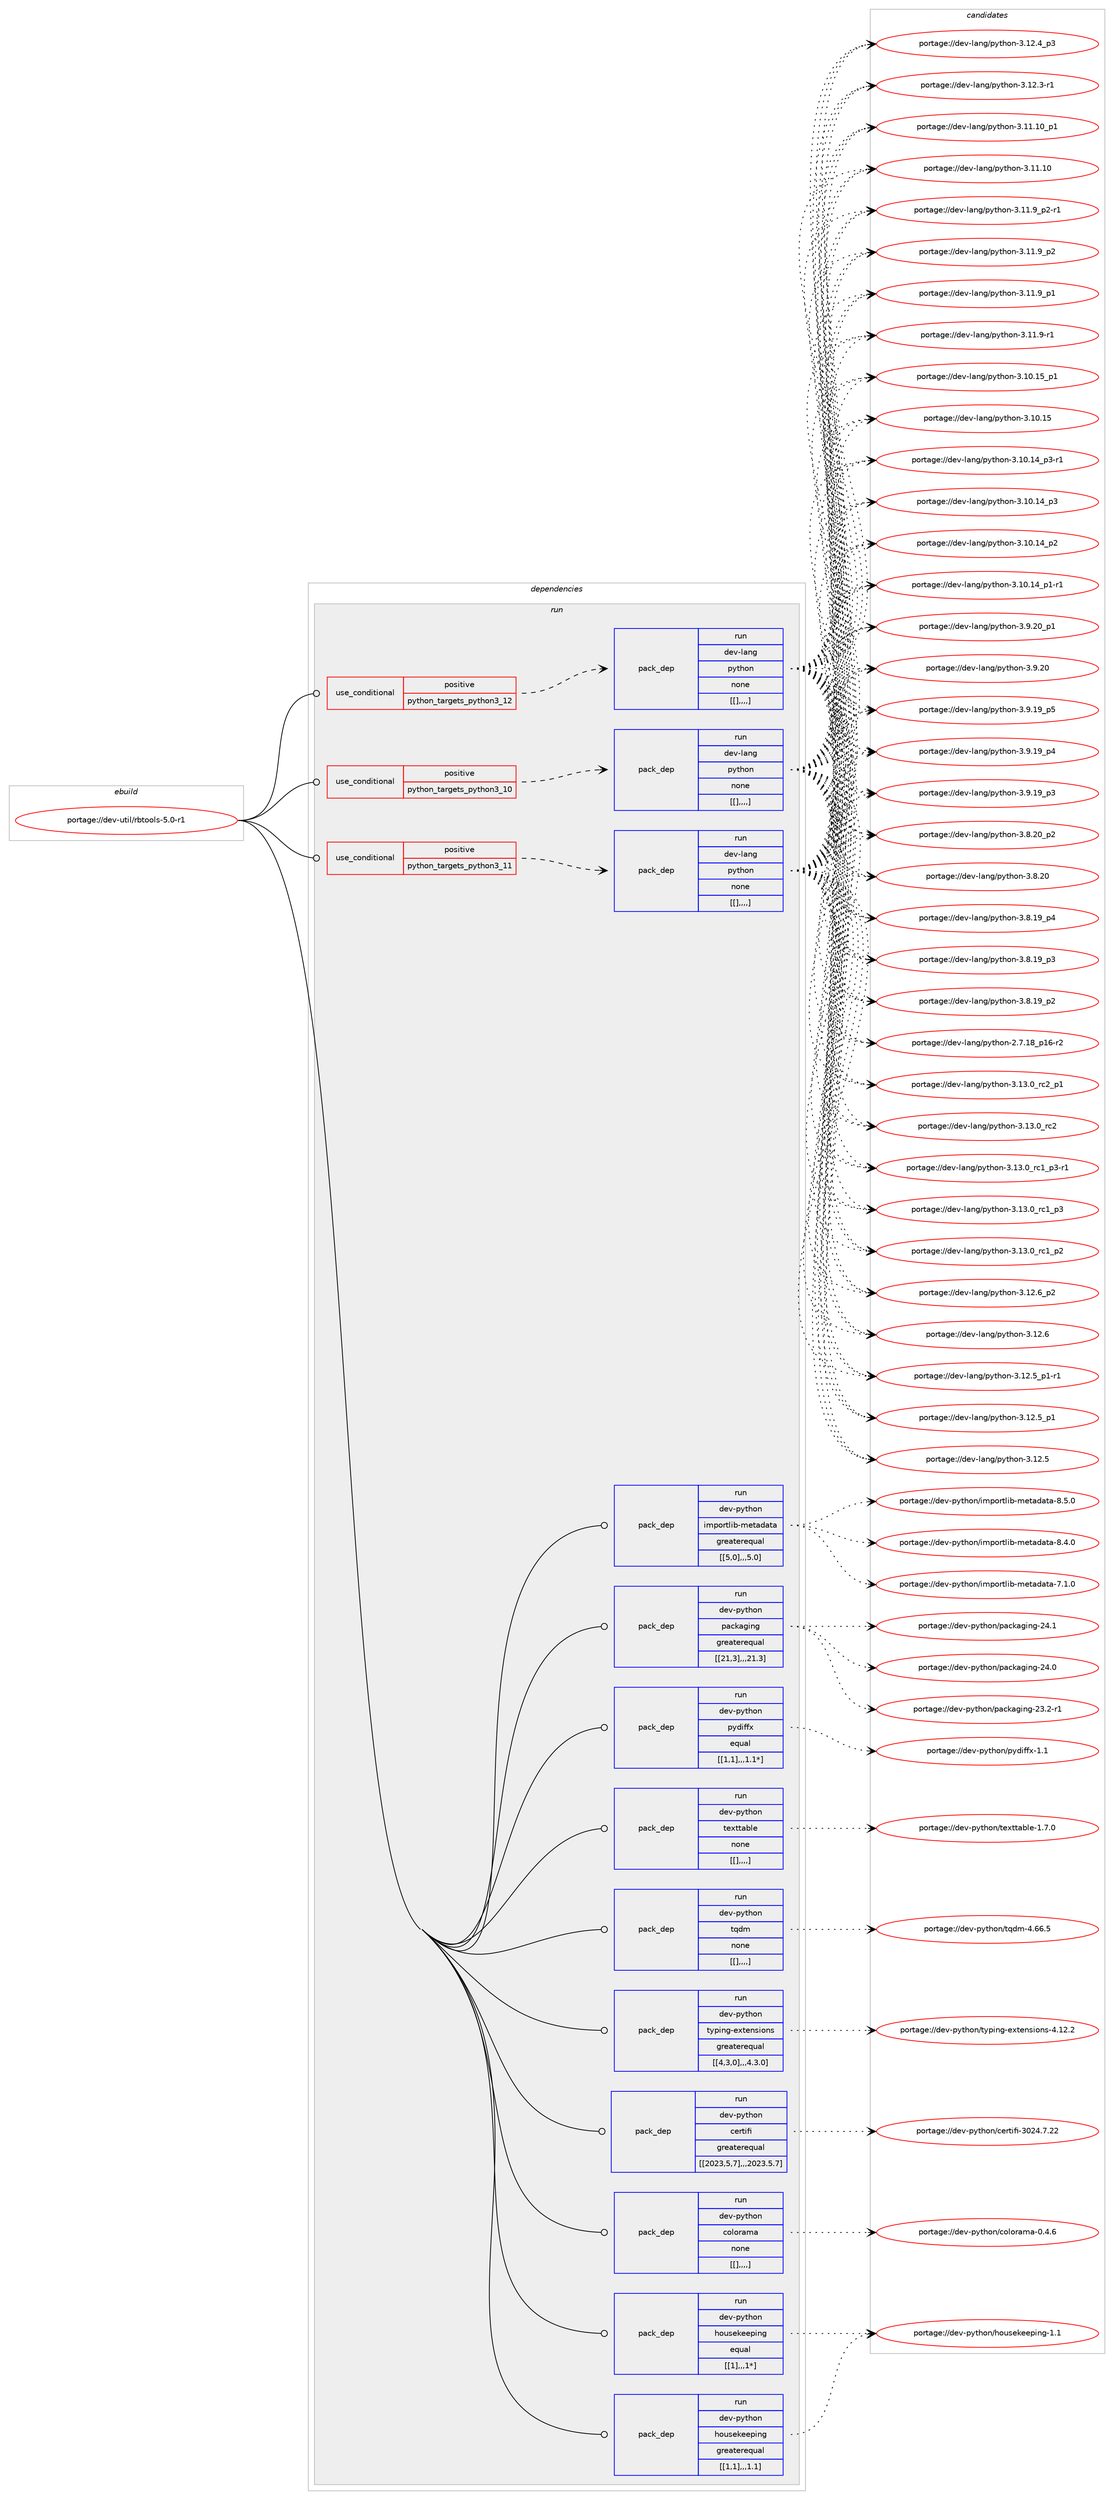 digraph prolog {

# *************
# Graph options
# *************

newrank=true;
concentrate=true;
compound=true;
graph [rankdir=LR,fontname=Helvetica,fontsize=10,ranksep=1.5];#, ranksep=2.5, nodesep=0.2];
edge  [arrowhead=vee];
node  [fontname=Helvetica,fontsize=10];

# **********
# The ebuild
# **********

subgraph cluster_leftcol {
color=gray;
label=<<i>ebuild</i>>;
id [label="portage://dev-util/rbtools-5.0-r1", color=red, width=4, href="../dev-util/rbtools-5.0-r1.svg"];
}

# ****************
# The dependencies
# ****************

subgraph cluster_midcol {
color=gray;
label=<<i>dependencies</i>>;
subgraph cluster_compile {
fillcolor="#eeeeee";
style=filled;
label=<<i>compile</i>>;
}
subgraph cluster_compileandrun {
fillcolor="#eeeeee";
style=filled;
label=<<i>compile and run</i>>;
}
subgraph cluster_run {
fillcolor="#eeeeee";
style=filled;
label=<<i>run</i>>;
subgraph cond64209 {
dependency224122 [label=<<TABLE BORDER="0" CELLBORDER="1" CELLSPACING="0" CELLPADDING="4"><TR><TD ROWSPAN="3" CELLPADDING="10">use_conditional</TD></TR><TR><TD>positive</TD></TR><TR><TD>python_targets_python3_10</TD></TR></TABLE>>, shape=none, color=red];
subgraph pack158477 {
dependency224123 [label=<<TABLE BORDER="0" CELLBORDER="1" CELLSPACING="0" CELLPADDING="4" WIDTH="220"><TR><TD ROWSPAN="6" CELLPADDING="30">pack_dep</TD></TR><TR><TD WIDTH="110">run</TD></TR><TR><TD>dev-lang</TD></TR><TR><TD>python</TD></TR><TR><TD>none</TD></TR><TR><TD>[[],,,,]</TD></TR></TABLE>>, shape=none, color=blue];
}
dependency224122:e -> dependency224123:w [weight=20,style="dashed",arrowhead="vee"];
}
id:e -> dependency224122:w [weight=20,style="solid",arrowhead="odot"];
subgraph cond64210 {
dependency224124 [label=<<TABLE BORDER="0" CELLBORDER="1" CELLSPACING="0" CELLPADDING="4"><TR><TD ROWSPAN="3" CELLPADDING="10">use_conditional</TD></TR><TR><TD>positive</TD></TR><TR><TD>python_targets_python3_11</TD></TR></TABLE>>, shape=none, color=red];
subgraph pack158478 {
dependency224125 [label=<<TABLE BORDER="0" CELLBORDER="1" CELLSPACING="0" CELLPADDING="4" WIDTH="220"><TR><TD ROWSPAN="6" CELLPADDING="30">pack_dep</TD></TR><TR><TD WIDTH="110">run</TD></TR><TR><TD>dev-lang</TD></TR><TR><TD>python</TD></TR><TR><TD>none</TD></TR><TR><TD>[[],,,,]</TD></TR></TABLE>>, shape=none, color=blue];
}
dependency224124:e -> dependency224125:w [weight=20,style="dashed",arrowhead="vee"];
}
id:e -> dependency224124:w [weight=20,style="solid",arrowhead="odot"];
subgraph cond64211 {
dependency224126 [label=<<TABLE BORDER="0" CELLBORDER="1" CELLSPACING="0" CELLPADDING="4"><TR><TD ROWSPAN="3" CELLPADDING="10">use_conditional</TD></TR><TR><TD>positive</TD></TR><TR><TD>python_targets_python3_12</TD></TR></TABLE>>, shape=none, color=red];
subgraph pack158479 {
dependency224127 [label=<<TABLE BORDER="0" CELLBORDER="1" CELLSPACING="0" CELLPADDING="4" WIDTH="220"><TR><TD ROWSPAN="6" CELLPADDING="30">pack_dep</TD></TR><TR><TD WIDTH="110">run</TD></TR><TR><TD>dev-lang</TD></TR><TR><TD>python</TD></TR><TR><TD>none</TD></TR><TR><TD>[[],,,,]</TD></TR></TABLE>>, shape=none, color=blue];
}
dependency224126:e -> dependency224127:w [weight=20,style="dashed",arrowhead="vee"];
}
id:e -> dependency224126:w [weight=20,style="solid",arrowhead="odot"];
subgraph pack158480 {
dependency224128 [label=<<TABLE BORDER="0" CELLBORDER="1" CELLSPACING="0" CELLPADDING="4" WIDTH="220"><TR><TD ROWSPAN="6" CELLPADDING="30">pack_dep</TD></TR><TR><TD WIDTH="110">run</TD></TR><TR><TD>dev-python</TD></TR><TR><TD>certifi</TD></TR><TR><TD>greaterequal</TD></TR><TR><TD>[[2023,5,7],,,2023.5.7]</TD></TR></TABLE>>, shape=none, color=blue];
}
id:e -> dependency224128:w [weight=20,style="solid",arrowhead="odot"];
subgraph pack158481 {
dependency224129 [label=<<TABLE BORDER="0" CELLBORDER="1" CELLSPACING="0" CELLPADDING="4" WIDTH="220"><TR><TD ROWSPAN="6" CELLPADDING="30">pack_dep</TD></TR><TR><TD WIDTH="110">run</TD></TR><TR><TD>dev-python</TD></TR><TR><TD>colorama</TD></TR><TR><TD>none</TD></TR><TR><TD>[[],,,,]</TD></TR></TABLE>>, shape=none, color=blue];
}
id:e -> dependency224129:w [weight=20,style="solid",arrowhead="odot"];
subgraph pack158482 {
dependency224130 [label=<<TABLE BORDER="0" CELLBORDER="1" CELLSPACING="0" CELLPADDING="4" WIDTH="220"><TR><TD ROWSPAN="6" CELLPADDING="30">pack_dep</TD></TR><TR><TD WIDTH="110">run</TD></TR><TR><TD>dev-python</TD></TR><TR><TD>housekeeping</TD></TR><TR><TD>equal</TD></TR><TR><TD>[[1],,,1*]</TD></TR></TABLE>>, shape=none, color=blue];
}
id:e -> dependency224130:w [weight=20,style="solid",arrowhead="odot"];
subgraph pack158483 {
dependency224131 [label=<<TABLE BORDER="0" CELLBORDER="1" CELLSPACING="0" CELLPADDING="4" WIDTH="220"><TR><TD ROWSPAN="6" CELLPADDING="30">pack_dep</TD></TR><TR><TD WIDTH="110">run</TD></TR><TR><TD>dev-python</TD></TR><TR><TD>housekeeping</TD></TR><TR><TD>greaterequal</TD></TR><TR><TD>[[1,1],,,1.1]</TD></TR></TABLE>>, shape=none, color=blue];
}
id:e -> dependency224131:w [weight=20,style="solid",arrowhead="odot"];
subgraph pack158484 {
dependency224132 [label=<<TABLE BORDER="0" CELLBORDER="1" CELLSPACING="0" CELLPADDING="4" WIDTH="220"><TR><TD ROWSPAN="6" CELLPADDING="30">pack_dep</TD></TR><TR><TD WIDTH="110">run</TD></TR><TR><TD>dev-python</TD></TR><TR><TD>importlib-metadata</TD></TR><TR><TD>greaterequal</TD></TR><TR><TD>[[5,0],,,5.0]</TD></TR></TABLE>>, shape=none, color=blue];
}
id:e -> dependency224132:w [weight=20,style="solid",arrowhead="odot"];
subgraph pack158485 {
dependency224133 [label=<<TABLE BORDER="0" CELLBORDER="1" CELLSPACING="0" CELLPADDING="4" WIDTH="220"><TR><TD ROWSPAN="6" CELLPADDING="30">pack_dep</TD></TR><TR><TD WIDTH="110">run</TD></TR><TR><TD>dev-python</TD></TR><TR><TD>packaging</TD></TR><TR><TD>greaterequal</TD></TR><TR><TD>[[21,3],,,21.3]</TD></TR></TABLE>>, shape=none, color=blue];
}
id:e -> dependency224133:w [weight=20,style="solid",arrowhead="odot"];
subgraph pack158486 {
dependency224134 [label=<<TABLE BORDER="0" CELLBORDER="1" CELLSPACING="0" CELLPADDING="4" WIDTH="220"><TR><TD ROWSPAN="6" CELLPADDING="30">pack_dep</TD></TR><TR><TD WIDTH="110">run</TD></TR><TR><TD>dev-python</TD></TR><TR><TD>pydiffx</TD></TR><TR><TD>equal</TD></TR><TR><TD>[[1,1],,,1.1*]</TD></TR></TABLE>>, shape=none, color=blue];
}
id:e -> dependency224134:w [weight=20,style="solid",arrowhead="odot"];
subgraph pack158487 {
dependency224135 [label=<<TABLE BORDER="0" CELLBORDER="1" CELLSPACING="0" CELLPADDING="4" WIDTH="220"><TR><TD ROWSPAN="6" CELLPADDING="30">pack_dep</TD></TR><TR><TD WIDTH="110">run</TD></TR><TR><TD>dev-python</TD></TR><TR><TD>texttable</TD></TR><TR><TD>none</TD></TR><TR><TD>[[],,,,]</TD></TR></TABLE>>, shape=none, color=blue];
}
id:e -> dependency224135:w [weight=20,style="solid",arrowhead="odot"];
subgraph pack158488 {
dependency224136 [label=<<TABLE BORDER="0" CELLBORDER="1" CELLSPACING="0" CELLPADDING="4" WIDTH="220"><TR><TD ROWSPAN="6" CELLPADDING="30">pack_dep</TD></TR><TR><TD WIDTH="110">run</TD></TR><TR><TD>dev-python</TD></TR><TR><TD>tqdm</TD></TR><TR><TD>none</TD></TR><TR><TD>[[],,,,]</TD></TR></TABLE>>, shape=none, color=blue];
}
id:e -> dependency224136:w [weight=20,style="solid",arrowhead="odot"];
subgraph pack158489 {
dependency224137 [label=<<TABLE BORDER="0" CELLBORDER="1" CELLSPACING="0" CELLPADDING="4" WIDTH="220"><TR><TD ROWSPAN="6" CELLPADDING="30">pack_dep</TD></TR><TR><TD WIDTH="110">run</TD></TR><TR><TD>dev-python</TD></TR><TR><TD>typing-extensions</TD></TR><TR><TD>greaterequal</TD></TR><TR><TD>[[4,3,0],,,4.3.0]</TD></TR></TABLE>>, shape=none, color=blue];
}
id:e -> dependency224137:w [weight=20,style="solid",arrowhead="odot"];
}
}

# **************
# The candidates
# **************

subgraph cluster_choices {
rank=same;
color=gray;
label=<<i>candidates</i>>;

subgraph choice158477 {
color=black;
nodesep=1;
choice100101118451089711010347112121116104111110455146495146489511499509511249 [label="portage://dev-lang/python-3.13.0_rc2_p1", color=red, width=4,href="../dev-lang/python-3.13.0_rc2_p1.svg"];
choice10010111845108971101034711212111610411111045514649514648951149950 [label="portage://dev-lang/python-3.13.0_rc2", color=red, width=4,href="../dev-lang/python-3.13.0_rc2.svg"];
choice1001011184510897110103471121211161041111104551464951464895114994995112514511449 [label="portage://dev-lang/python-3.13.0_rc1_p3-r1", color=red, width=4,href="../dev-lang/python-3.13.0_rc1_p3-r1.svg"];
choice100101118451089711010347112121116104111110455146495146489511499499511251 [label="portage://dev-lang/python-3.13.0_rc1_p3", color=red, width=4,href="../dev-lang/python-3.13.0_rc1_p3.svg"];
choice100101118451089711010347112121116104111110455146495146489511499499511250 [label="portage://dev-lang/python-3.13.0_rc1_p2", color=red, width=4,href="../dev-lang/python-3.13.0_rc1_p2.svg"];
choice100101118451089711010347112121116104111110455146495046549511250 [label="portage://dev-lang/python-3.12.6_p2", color=red, width=4,href="../dev-lang/python-3.12.6_p2.svg"];
choice10010111845108971101034711212111610411111045514649504654 [label="portage://dev-lang/python-3.12.6", color=red, width=4,href="../dev-lang/python-3.12.6.svg"];
choice1001011184510897110103471121211161041111104551464950465395112494511449 [label="portage://dev-lang/python-3.12.5_p1-r1", color=red, width=4,href="../dev-lang/python-3.12.5_p1-r1.svg"];
choice100101118451089711010347112121116104111110455146495046539511249 [label="portage://dev-lang/python-3.12.5_p1", color=red, width=4,href="../dev-lang/python-3.12.5_p1.svg"];
choice10010111845108971101034711212111610411111045514649504653 [label="portage://dev-lang/python-3.12.5", color=red, width=4,href="../dev-lang/python-3.12.5.svg"];
choice100101118451089711010347112121116104111110455146495046529511251 [label="portage://dev-lang/python-3.12.4_p3", color=red, width=4,href="../dev-lang/python-3.12.4_p3.svg"];
choice100101118451089711010347112121116104111110455146495046514511449 [label="portage://dev-lang/python-3.12.3-r1", color=red, width=4,href="../dev-lang/python-3.12.3-r1.svg"];
choice10010111845108971101034711212111610411111045514649494649489511249 [label="portage://dev-lang/python-3.11.10_p1", color=red, width=4,href="../dev-lang/python-3.11.10_p1.svg"];
choice1001011184510897110103471121211161041111104551464949464948 [label="portage://dev-lang/python-3.11.10", color=red, width=4,href="../dev-lang/python-3.11.10.svg"];
choice1001011184510897110103471121211161041111104551464949465795112504511449 [label="portage://dev-lang/python-3.11.9_p2-r1", color=red, width=4,href="../dev-lang/python-3.11.9_p2-r1.svg"];
choice100101118451089711010347112121116104111110455146494946579511250 [label="portage://dev-lang/python-3.11.9_p2", color=red, width=4,href="../dev-lang/python-3.11.9_p2.svg"];
choice100101118451089711010347112121116104111110455146494946579511249 [label="portage://dev-lang/python-3.11.9_p1", color=red, width=4,href="../dev-lang/python-3.11.9_p1.svg"];
choice100101118451089711010347112121116104111110455146494946574511449 [label="portage://dev-lang/python-3.11.9-r1", color=red, width=4,href="../dev-lang/python-3.11.9-r1.svg"];
choice10010111845108971101034711212111610411111045514649484649539511249 [label="portage://dev-lang/python-3.10.15_p1", color=red, width=4,href="../dev-lang/python-3.10.15_p1.svg"];
choice1001011184510897110103471121211161041111104551464948464953 [label="portage://dev-lang/python-3.10.15", color=red, width=4,href="../dev-lang/python-3.10.15.svg"];
choice100101118451089711010347112121116104111110455146494846495295112514511449 [label="portage://dev-lang/python-3.10.14_p3-r1", color=red, width=4,href="../dev-lang/python-3.10.14_p3-r1.svg"];
choice10010111845108971101034711212111610411111045514649484649529511251 [label="portage://dev-lang/python-3.10.14_p3", color=red, width=4,href="../dev-lang/python-3.10.14_p3.svg"];
choice10010111845108971101034711212111610411111045514649484649529511250 [label="portage://dev-lang/python-3.10.14_p2", color=red, width=4,href="../dev-lang/python-3.10.14_p2.svg"];
choice100101118451089711010347112121116104111110455146494846495295112494511449 [label="portage://dev-lang/python-3.10.14_p1-r1", color=red, width=4,href="../dev-lang/python-3.10.14_p1-r1.svg"];
choice100101118451089711010347112121116104111110455146574650489511249 [label="portage://dev-lang/python-3.9.20_p1", color=red, width=4,href="../dev-lang/python-3.9.20_p1.svg"];
choice10010111845108971101034711212111610411111045514657465048 [label="portage://dev-lang/python-3.9.20", color=red, width=4,href="../dev-lang/python-3.9.20.svg"];
choice100101118451089711010347112121116104111110455146574649579511253 [label="portage://dev-lang/python-3.9.19_p5", color=red, width=4,href="../dev-lang/python-3.9.19_p5.svg"];
choice100101118451089711010347112121116104111110455146574649579511252 [label="portage://dev-lang/python-3.9.19_p4", color=red, width=4,href="../dev-lang/python-3.9.19_p4.svg"];
choice100101118451089711010347112121116104111110455146574649579511251 [label="portage://dev-lang/python-3.9.19_p3", color=red, width=4,href="../dev-lang/python-3.9.19_p3.svg"];
choice100101118451089711010347112121116104111110455146564650489511250 [label="portage://dev-lang/python-3.8.20_p2", color=red, width=4,href="../dev-lang/python-3.8.20_p2.svg"];
choice10010111845108971101034711212111610411111045514656465048 [label="portage://dev-lang/python-3.8.20", color=red, width=4,href="../dev-lang/python-3.8.20.svg"];
choice100101118451089711010347112121116104111110455146564649579511252 [label="portage://dev-lang/python-3.8.19_p4", color=red, width=4,href="../dev-lang/python-3.8.19_p4.svg"];
choice100101118451089711010347112121116104111110455146564649579511251 [label="portage://dev-lang/python-3.8.19_p3", color=red, width=4,href="../dev-lang/python-3.8.19_p3.svg"];
choice100101118451089711010347112121116104111110455146564649579511250 [label="portage://dev-lang/python-3.8.19_p2", color=red, width=4,href="../dev-lang/python-3.8.19_p2.svg"];
choice100101118451089711010347112121116104111110455046554649569511249544511450 [label="portage://dev-lang/python-2.7.18_p16-r2", color=red, width=4,href="../dev-lang/python-2.7.18_p16-r2.svg"];
dependency224123:e -> choice100101118451089711010347112121116104111110455146495146489511499509511249:w [style=dotted,weight="100"];
dependency224123:e -> choice10010111845108971101034711212111610411111045514649514648951149950:w [style=dotted,weight="100"];
dependency224123:e -> choice1001011184510897110103471121211161041111104551464951464895114994995112514511449:w [style=dotted,weight="100"];
dependency224123:e -> choice100101118451089711010347112121116104111110455146495146489511499499511251:w [style=dotted,weight="100"];
dependency224123:e -> choice100101118451089711010347112121116104111110455146495146489511499499511250:w [style=dotted,weight="100"];
dependency224123:e -> choice100101118451089711010347112121116104111110455146495046549511250:w [style=dotted,weight="100"];
dependency224123:e -> choice10010111845108971101034711212111610411111045514649504654:w [style=dotted,weight="100"];
dependency224123:e -> choice1001011184510897110103471121211161041111104551464950465395112494511449:w [style=dotted,weight="100"];
dependency224123:e -> choice100101118451089711010347112121116104111110455146495046539511249:w [style=dotted,weight="100"];
dependency224123:e -> choice10010111845108971101034711212111610411111045514649504653:w [style=dotted,weight="100"];
dependency224123:e -> choice100101118451089711010347112121116104111110455146495046529511251:w [style=dotted,weight="100"];
dependency224123:e -> choice100101118451089711010347112121116104111110455146495046514511449:w [style=dotted,weight="100"];
dependency224123:e -> choice10010111845108971101034711212111610411111045514649494649489511249:w [style=dotted,weight="100"];
dependency224123:e -> choice1001011184510897110103471121211161041111104551464949464948:w [style=dotted,weight="100"];
dependency224123:e -> choice1001011184510897110103471121211161041111104551464949465795112504511449:w [style=dotted,weight="100"];
dependency224123:e -> choice100101118451089711010347112121116104111110455146494946579511250:w [style=dotted,weight="100"];
dependency224123:e -> choice100101118451089711010347112121116104111110455146494946579511249:w [style=dotted,weight="100"];
dependency224123:e -> choice100101118451089711010347112121116104111110455146494946574511449:w [style=dotted,weight="100"];
dependency224123:e -> choice10010111845108971101034711212111610411111045514649484649539511249:w [style=dotted,weight="100"];
dependency224123:e -> choice1001011184510897110103471121211161041111104551464948464953:w [style=dotted,weight="100"];
dependency224123:e -> choice100101118451089711010347112121116104111110455146494846495295112514511449:w [style=dotted,weight="100"];
dependency224123:e -> choice10010111845108971101034711212111610411111045514649484649529511251:w [style=dotted,weight="100"];
dependency224123:e -> choice10010111845108971101034711212111610411111045514649484649529511250:w [style=dotted,weight="100"];
dependency224123:e -> choice100101118451089711010347112121116104111110455146494846495295112494511449:w [style=dotted,weight="100"];
dependency224123:e -> choice100101118451089711010347112121116104111110455146574650489511249:w [style=dotted,weight="100"];
dependency224123:e -> choice10010111845108971101034711212111610411111045514657465048:w [style=dotted,weight="100"];
dependency224123:e -> choice100101118451089711010347112121116104111110455146574649579511253:w [style=dotted,weight="100"];
dependency224123:e -> choice100101118451089711010347112121116104111110455146574649579511252:w [style=dotted,weight="100"];
dependency224123:e -> choice100101118451089711010347112121116104111110455146574649579511251:w [style=dotted,weight="100"];
dependency224123:e -> choice100101118451089711010347112121116104111110455146564650489511250:w [style=dotted,weight="100"];
dependency224123:e -> choice10010111845108971101034711212111610411111045514656465048:w [style=dotted,weight="100"];
dependency224123:e -> choice100101118451089711010347112121116104111110455146564649579511252:w [style=dotted,weight="100"];
dependency224123:e -> choice100101118451089711010347112121116104111110455146564649579511251:w [style=dotted,weight="100"];
dependency224123:e -> choice100101118451089711010347112121116104111110455146564649579511250:w [style=dotted,weight="100"];
dependency224123:e -> choice100101118451089711010347112121116104111110455046554649569511249544511450:w [style=dotted,weight="100"];
}
subgraph choice158478 {
color=black;
nodesep=1;
choice100101118451089711010347112121116104111110455146495146489511499509511249 [label="portage://dev-lang/python-3.13.0_rc2_p1", color=red, width=4,href="../dev-lang/python-3.13.0_rc2_p1.svg"];
choice10010111845108971101034711212111610411111045514649514648951149950 [label="portage://dev-lang/python-3.13.0_rc2", color=red, width=4,href="../dev-lang/python-3.13.0_rc2.svg"];
choice1001011184510897110103471121211161041111104551464951464895114994995112514511449 [label="portage://dev-lang/python-3.13.0_rc1_p3-r1", color=red, width=4,href="../dev-lang/python-3.13.0_rc1_p3-r1.svg"];
choice100101118451089711010347112121116104111110455146495146489511499499511251 [label="portage://dev-lang/python-3.13.0_rc1_p3", color=red, width=4,href="../dev-lang/python-3.13.0_rc1_p3.svg"];
choice100101118451089711010347112121116104111110455146495146489511499499511250 [label="portage://dev-lang/python-3.13.0_rc1_p2", color=red, width=4,href="../dev-lang/python-3.13.0_rc1_p2.svg"];
choice100101118451089711010347112121116104111110455146495046549511250 [label="portage://dev-lang/python-3.12.6_p2", color=red, width=4,href="../dev-lang/python-3.12.6_p2.svg"];
choice10010111845108971101034711212111610411111045514649504654 [label="portage://dev-lang/python-3.12.6", color=red, width=4,href="../dev-lang/python-3.12.6.svg"];
choice1001011184510897110103471121211161041111104551464950465395112494511449 [label="portage://dev-lang/python-3.12.5_p1-r1", color=red, width=4,href="../dev-lang/python-3.12.5_p1-r1.svg"];
choice100101118451089711010347112121116104111110455146495046539511249 [label="portage://dev-lang/python-3.12.5_p1", color=red, width=4,href="../dev-lang/python-3.12.5_p1.svg"];
choice10010111845108971101034711212111610411111045514649504653 [label="portage://dev-lang/python-3.12.5", color=red, width=4,href="../dev-lang/python-3.12.5.svg"];
choice100101118451089711010347112121116104111110455146495046529511251 [label="portage://dev-lang/python-3.12.4_p3", color=red, width=4,href="../dev-lang/python-3.12.4_p3.svg"];
choice100101118451089711010347112121116104111110455146495046514511449 [label="portage://dev-lang/python-3.12.3-r1", color=red, width=4,href="../dev-lang/python-3.12.3-r1.svg"];
choice10010111845108971101034711212111610411111045514649494649489511249 [label="portage://dev-lang/python-3.11.10_p1", color=red, width=4,href="../dev-lang/python-3.11.10_p1.svg"];
choice1001011184510897110103471121211161041111104551464949464948 [label="portage://dev-lang/python-3.11.10", color=red, width=4,href="../dev-lang/python-3.11.10.svg"];
choice1001011184510897110103471121211161041111104551464949465795112504511449 [label="portage://dev-lang/python-3.11.9_p2-r1", color=red, width=4,href="../dev-lang/python-3.11.9_p2-r1.svg"];
choice100101118451089711010347112121116104111110455146494946579511250 [label="portage://dev-lang/python-3.11.9_p2", color=red, width=4,href="../dev-lang/python-3.11.9_p2.svg"];
choice100101118451089711010347112121116104111110455146494946579511249 [label="portage://dev-lang/python-3.11.9_p1", color=red, width=4,href="../dev-lang/python-3.11.9_p1.svg"];
choice100101118451089711010347112121116104111110455146494946574511449 [label="portage://dev-lang/python-3.11.9-r1", color=red, width=4,href="../dev-lang/python-3.11.9-r1.svg"];
choice10010111845108971101034711212111610411111045514649484649539511249 [label="portage://dev-lang/python-3.10.15_p1", color=red, width=4,href="../dev-lang/python-3.10.15_p1.svg"];
choice1001011184510897110103471121211161041111104551464948464953 [label="portage://dev-lang/python-3.10.15", color=red, width=4,href="../dev-lang/python-3.10.15.svg"];
choice100101118451089711010347112121116104111110455146494846495295112514511449 [label="portage://dev-lang/python-3.10.14_p3-r1", color=red, width=4,href="../dev-lang/python-3.10.14_p3-r1.svg"];
choice10010111845108971101034711212111610411111045514649484649529511251 [label="portage://dev-lang/python-3.10.14_p3", color=red, width=4,href="../dev-lang/python-3.10.14_p3.svg"];
choice10010111845108971101034711212111610411111045514649484649529511250 [label="portage://dev-lang/python-3.10.14_p2", color=red, width=4,href="../dev-lang/python-3.10.14_p2.svg"];
choice100101118451089711010347112121116104111110455146494846495295112494511449 [label="portage://dev-lang/python-3.10.14_p1-r1", color=red, width=4,href="../dev-lang/python-3.10.14_p1-r1.svg"];
choice100101118451089711010347112121116104111110455146574650489511249 [label="portage://dev-lang/python-3.9.20_p1", color=red, width=4,href="../dev-lang/python-3.9.20_p1.svg"];
choice10010111845108971101034711212111610411111045514657465048 [label="portage://dev-lang/python-3.9.20", color=red, width=4,href="../dev-lang/python-3.9.20.svg"];
choice100101118451089711010347112121116104111110455146574649579511253 [label="portage://dev-lang/python-3.9.19_p5", color=red, width=4,href="../dev-lang/python-3.9.19_p5.svg"];
choice100101118451089711010347112121116104111110455146574649579511252 [label="portage://dev-lang/python-3.9.19_p4", color=red, width=4,href="../dev-lang/python-3.9.19_p4.svg"];
choice100101118451089711010347112121116104111110455146574649579511251 [label="portage://dev-lang/python-3.9.19_p3", color=red, width=4,href="../dev-lang/python-3.9.19_p3.svg"];
choice100101118451089711010347112121116104111110455146564650489511250 [label="portage://dev-lang/python-3.8.20_p2", color=red, width=4,href="../dev-lang/python-3.8.20_p2.svg"];
choice10010111845108971101034711212111610411111045514656465048 [label="portage://dev-lang/python-3.8.20", color=red, width=4,href="../dev-lang/python-3.8.20.svg"];
choice100101118451089711010347112121116104111110455146564649579511252 [label="portage://dev-lang/python-3.8.19_p4", color=red, width=4,href="../dev-lang/python-3.8.19_p4.svg"];
choice100101118451089711010347112121116104111110455146564649579511251 [label="portage://dev-lang/python-3.8.19_p3", color=red, width=4,href="../dev-lang/python-3.8.19_p3.svg"];
choice100101118451089711010347112121116104111110455146564649579511250 [label="portage://dev-lang/python-3.8.19_p2", color=red, width=4,href="../dev-lang/python-3.8.19_p2.svg"];
choice100101118451089711010347112121116104111110455046554649569511249544511450 [label="portage://dev-lang/python-2.7.18_p16-r2", color=red, width=4,href="../dev-lang/python-2.7.18_p16-r2.svg"];
dependency224125:e -> choice100101118451089711010347112121116104111110455146495146489511499509511249:w [style=dotted,weight="100"];
dependency224125:e -> choice10010111845108971101034711212111610411111045514649514648951149950:w [style=dotted,weight="100"];
dependency224125:e -> choice1001011184510897110103471121211161041111104551464951464895114994995112514511449:w [style=dotted,weight="100"];
dependency224125:e -> choice100101118451089711010347112121116104111110455146495146489511499499511251:w [style=dotted,weight="100"];
dependency224125:e -> choice100101118451089711010347112121116104111110455146495146489511499499511250:w [style=dotted,weight="100"];
dependency224125:e -> choice100101118451089711010347112121116104111110455146495046549511250:w [style=dotted,weight="100"];
dependency224125:e -> choice10010111845108971101034711212111610411111045514649504654:w [style=dotted,weight="100"];
dependency224125:e -> choice1001011184510897110103471121211161041111104551464950465395112494511449:w [style=dotted,weight="100"];
dependency224125:e -> choice100101118451089711010347112121116104111110455146495046539511249:w [style=dotted,weight="100"];
dependency224125:e -> choice10010111845108971101034711212111610411111045514649504653:w [style=dotted,weight="100"];
dependency224125:e -> choice100101118451089711010347112121116104111110455146495046529511251:w [style=dotted,weight="100"];
dependency224125:e -> choice100101118451089711010347112121116104111110455146495046514511449:w [style=dotted,weight="100"];
dependency224125:e -> choice10010111845108971101034711212111610411111045514649494649489511249:w [style=dotted,weight="100"];
dependency224125:e -> choice1001011184510897110103471121211161041111104551464949464948:w [style=dotted,weight="100"];
dependency224125:e -> choice1001011184510897110103471121211161041111104551464949465795112504511449:w [style=dotted,weight="100"];
dependency224125:e -> choice100101118451089711010347112121116104111110455146494946579511250:w [style=dotted,weight="100"];
dependency224125:e -> choice100101118451089711010347112121116104111110455146494946579511249:w [style=dotted,weight="100"];
dependency224125:e -> choice100101118451089711010347112121116104111110455146494946574511449:w [style=dotted,weight="100"];
dependency224125:e -> choice10010111845108971101034711212111610411111045514649484649539511249:w [style=dotted,weight="100"];
dependency224125:e -> choice1001011184510897110103471121211161041111104551464948464953:w [style=dotted,weight="100"];
dependency224125:e -> choice100101118451089711010347112121116104111110455146494846495295112514511449:w [style=dotted,weight="100"];
dependency224125:e -> choice10010111845108971101034711212111610411111045514649484649529511251:w [style=dotted,weight="100"];
dependency224125:e -> choice10010111845108971101034711212111610411111045514649484649529511250:w [style=dotted,weight="100"];
dependency224125:e -> choice100101118451089711010347112121116104111110455146494846495295112494511449:w [style=dotted,weight="100"];
dependency224125:e -> choice100101118451089711010347112121116104111110455146574650489511249:w [style=dotted,weight="100"];
dependency224125:e -> choice10010111845108971101034711212111610411111045514657465048:w [style=dotted,weight="100"];
dependency224125:e -> choice100101118451089711010347112121116104111110455146574649579511253:w [style=dotted,weight="100"];
dependency224125:e -> choice100101118451089711010347112121116104111110455146574649579511252:w [style=dotted,weight="100"];
dependency224125:e -> choice100101118451089711010347112121116104111110455146574649579511251:w [style=dotted,weight="100"];
dependency224125:e -> choice100101118451089711010347112121116104111110455146564650489511250:w [style=dotted,weight="100"];
dependency224125:e -> choice10010111845108971101034711212111610411111045514656465048:w [style=dotted,weight="100"];
dependency224125:e -> choice100101118451089711010347112121116104111110455146564649579511252:w [style=dotted,weight="100"];
dependency224125:e -> choice100101118451089711010347112121116104111110455146564649579511251:w [style=dotted,weight="100"];
dependency224125:e -> choice100101118451089711010347112121116104111110455146564649579511250:w [style=dotted,weight="100"];
dependency224125:e -> choice100101118451089711010347112121116104111110455046554649569511249544511450:w [style=dotted,weight="100"];
}
subgraph choice158479 {
color=black;
nodesep=1;
choice100101118451089711010347112121116104111110455146495146489511499509511249 [label="portage://dev-lang/python-3.13.0_rc2_p1", color=red, width=4,href="../dev-lang/python-3.13.0_rc2_p1.svg"];
choice10010111845108971101034711212111610411111045514649514648951149950 [label="portage://dev-lang/python-3.13.0_rc2", color=red, width=4,href="../dev-lang/python-3.13.0_rc2.svg"];
choice1001011184510897110103471121211161041111104551464951464895114994995112514511449 [label="portage://dev-lang/python-3.13.0_rc1_p3-r1", color=red, width=4,href="../dev-lang/python-3.13.0_rc1_p3-r1.svg"];
choice100101118451089711010347112121116104111110455146495146489511499499511251 [label="portage://dev-lang/python-3.13.0_rc1_p3", color=red, width=4,href="../dev-lang/python-3.13.0_rc1_p3.svg"];
choice100101118451089711010347112121116104111110455146495146489511499499511250 [label="portage://dev-lang/python-3.13.0_rc1_p2", color=red, width=4,href="../dev-lang/python-3.13.0_rc1_p2.svg"];
choice100101118451089711010347112121116104111110455146495046549511250 [label="portage://dev-lang/python-3.12.6_p2", color=red, width=4,href="../dev-lang/python-3.12.6_p2.svg"];
choice10010111845108971101034711212111610411111045514649504654 [label="portage://dev-lang/python-3.12.6", color=red, width=4,href="../dev-lang/python-3.12.6.svg"];
choice1001011184510897110103471121211161041111104551464950465395112494511449 [label="portage://dev-lang/python-3.12.5_p1-r1", color=red, width=4,href="../dev-lang/python-3.12.5_p1-r1.svg"];
choice100101118451089711010347112121116104111110455146495046539511249 [label="portage://dev-lang/python-3.12.5_p1", color=red, width=4,href="../dev-lang/python-3.12.5_p1.svg"];
choice10010111845108971101034711212111610411111045514649504653 [label="portage://dev-lang/python-3.12.5", color=red, width=4,href="../dev-lang/python-3.12.5.svg"];
choice100101118451089711010347112121116104111110455146495046529511251 [label="portage://dev-lang/python-3.12.4_p3", color=red, width=4,href="../dev-lang/python-3.12.4_p3.svg"];
choice100101118451089711010347112121116104111110455146495046514511449 [label="portage://dev-lang/python-3.12.3-r1", color=red, width=4,href="../dev-lang/python-3.12.3-r1.svg"];
choice10010111845108971101034711212111610411111045514649494649489511249 [label="portage://dev-lang/python-3.11.10_p1", color=red, width=4,href="../dev-lang/python-3.11.10_p1.svg"];
choice1001011184510897110103471121211161041111104551464949464948 [label="portage://dev-lang/python-3.11.10", color=red, width=4,href="../dev-lang/python-3.11.10.svg"];
choice1001011184510897110103471121211161041111104551464949465795112504511449 [label="portage://dev-lang/python-3.11.9_p2-r1", color=red, width=4,href="../dev-lang/python-3.11.9_p2-r1.svg"];
choice100101118451089711010347112121116104111110455146494946579511250 [label="portage://dev-lang/python-3.11.9_p2", color=red, width=4,href="../dev-lang/python-3.11.9_p2.svg"];
choice100101118451089711010347112121116104111110455146494946579511249 [label="portage://dev-lang/python-3.11.9_p1", color=red, width=4,href="../dev-lang/python-3.11.9_p1.svg"];
choice100101118451089711010347112121116104111110455146494946574511449 [label="portage://dev-lang/python-3.11.9-r1", color=red, width=4,href="../dev-lang/python-3.11.9-r1.svg"];
choice10010111845108971101034711212111610411111045514649484649539511249 [label="portage://dev-lang/python-3.10.15_p1", color=red, width=4,href="../dev-lang/python-3.10.15_p1.svg"];
choice1001011184510897110103471121211161041111104551464948464953 [label="portage://dev-lang/python-3.10.15", color=red, width=4,href="../dev-lang/python-3.10.15.svg"];
choice100101118451089711010347112121116104111110455146494846495295112514511449 [label="portage://dev-lang/python-3.10.14_p3-r1", color=red, width=4,href="../dev-lang/python-3.10.14_p3-r1.svg"];
choice10010111845108971101034711212111610411111045514649484649529511251 [label="portage://dev-lang/python-3.10.14_p3", color=red, width=4,href="../dev-lang/python-3.10.14_p3.svg"];
choice10010111845108971101034711212111610411111045514649484649529511250 [label="portage://dev-lang/python-3.10.14_p2", color=red, width=4,href="../dev-lang/python-3.10.14_p2.svg"];
choice100101118451089711010347112121116104111110455146494846495295112494511449 [label="portage://dev-lang/python-3.10.14_p1-r1", color=red, width=4,href="../dev-lang/python-3.10.14_p1-r1.svg"];
choice100101118451089711010347112121116104111110455146574650489511249 [label="portage://dev-lang/python-3.9.20_p1", color=red, width=4,href="../dev-lang/python-3.9.20_p1.svg"];
choice10010111845108971101034711212111610411111045514657465048 [label="portage://dev-lang/python-3.9.20", color=red, width=4,href="../dev-lang/python-3.9.20.svg"];
choice100101118451089711010347112121116104111110455146574649579511253 [label="portage://dev-lang/python-3.9.19_p5", color=red, width=4,href="../dev-lang/python-3.9.19_p5.svg"];
choice100101118451089711010347112121116104111110455146574649579511252 [label="portage://dev-lang/python-3.9.19_p4", color=red, width=4,href="../dev-lang/python-3.9.19_p4.svg"];
choice100101118451089711010347112121116104111110455146574649579511251 [label="portage://dev-lang/python-3.9.19_p3", color=red, width=4,href="../dev-lang/python-3.9.19_p3.svg"];
choice100101118451089711010347112121116104111110455146564650489511250 [label="portage://dev-lang/python-3.8.20_p2", color=red, width=4,href="../dev-lang/python-3.8.20_p2.svg"];
choice10010111845108971101034711212111610411111045514656465048 [label="portage://dev-lang/python-3.8.20", color=red, width=4,href="../dev-lang/python-3.8.20.svg"];
choice100101118451089711010347112121116104111110455146564649579511252 [label="portage://dev-lang/python-3.8.19_p4", color=red, width=4,href="../dev-lang/python-3.8.19_p4.svg"];
choice100101118451089711010347112121116104111110455146564649579511251 [label="portage://dev-lang/python-3.8.19_p3", color=red, width=4,href="../dev-lang/python-3.8.19_p3.svg"];
choice100101118451089711010347112121116104111110455146564649579511250 [label="portage://dev-lang/python-3.8.19_p2", color=red, width=4,href="../dev-lang/python-3.8.19_p2.svg"];
choice100101118451089711010347112121116104111110455046554649569511249544511450 [label="portage://dev-lang/python-2.7.18_p16-r2", color=red, width=4,href="../dev-lang/python-2.7.18_p16-r2.svg"];
dependency224127:e -> choice100101118451089711010347112121116104111110455146495146489511499509511249:w [style=dotted,weight="100"];
dependency224127:e -> choice10010111845108971101034711212111610411111045514649514648951149950:w [style=dotted,weight="100"];
dependency224127:e -> choice1001011184510897110103471121211161041111104551464951464895114994995112514511449:w [style=dotted,weight="100"];
dependency224127:e -> choice100101118451089711010347112121116104111110455146495146489511499499511251:w [style=dotted,weight="100"];
dependency224127:e -> choice100101118451089711010347112121116104111110455146495146489511499499511250:w [style=dotted,weight="100"];
dependency224127:e -> choice100101118451089711010347112121116104111110455146495046549511250:w [style=dotted,weight="100"];
dependency224127:e -> choice10010111845108971101034711212111610411111045514649504654:w [style=dotted,weight="100"];
dependency224127:e -> choice1001011184510897110103471121211161041111104551464950465395112494511449:w [style=dotted,weight="100"];
dependency224127:e -> choice100101118451089711010347112121116104111110455146495046539511249:w [style=dotted,weight="100"];
dependency224127:e -> choice10010111845108971101034711212111610411111045514649504653:w [style=dotted,weight="100"];
dependency224127:e -> choice100101118451089711010347112121116104111110455146495046529511251:w [style=dotted,weight="100"];
dependency224127:e -> choice100101118451089711010347112121116104111110455146495046514511449:w [style=dotted,weight="100"];
dependency224127:e -> choice10010111845108971101034711212111610411111045514649494649489511249:w [style=dotted,weight="100"];
dependency224127:e -> choice1001011184510897110103471121211161041111104551464949464948:w [style=dotted,weight="100"];
dependency224127:e -> choice1001011184510897110103471121211161041111104551464949465795112504511449:w [style=dotted,weight="100"];
dependency224127:e -> choice100101118451089711010347112121116104111110455146494946579511250:w [style=dotted,weight="100"];
dependency224127:e -> choice100101118451089711010347112121116104111110455146494946579511249:w [style=dotted,weight="100"];
dependency224127:e -> choice100101118451089711010347112121116104111110455146494946574511449:w [style=dotted,weight="100"];
dependency224127:e -> choice10010111845108971101034711212111610411111045514649484649539511249:w [style=dotted,weight="100"];
dependency224127:e -> choice1001011184510897110103471121211161041111104551464948464953:w [style=dotted,weight="100"];
dependency224127:e -> choice100101118451089711010347112121116104111110455146494846495295112514511449:w [style=dotted,weight="100"];
dependency224127:e -> choice10010111845108971101034711212111610411111045514649484649529511251:w [style=dotted,weight="100"];
dependency224127:e -> choice10010111845108971101034711212111610411111045514649484649529511250:w [style=dotted,weight="100"];
dependency224127:e -> choice100101118451089711010347112121116104111110455146494846495295112494511449:w [style=dotted,weight="100"];
dependency224127:e -> choice100101118451089711010347112121116104111110455146574650489511249:w [style=dotted,weight="100"];
dependency224127:e -> choice10010111845108971101034711212111610411111045514657465048:w [style=dotted,weight="100"];
dependency224127:e -> choice100101118451089711010347112121116104111110455146574649579511253:w [style=dotted,weight="100"];
dependency224127:e -> choice100101118451089711010347112121116104111110455146574649579511252:w [style=dotted,weight="100"];
dependency224127:e -> choice100101118451089711010347112121116104111110455146574649579511251:w [style=dotted,weight="100"];
dependency224127:e -> choice100101118451089711010347112121116104111110455146564650489511250:w [style=dotted,weight="100"];
dependency224127:e -> choice10010111845108971101034711212111610411111045514656465048:w [style=dotted,weight="100"];
dependency224127:e -> choice100101118451089711010347112121116104111110455146564649579511252:w [style=dotted,weight="100"];
dependency224127:e -> choice100101118451089711010347112121116104111110455146564649579511251:w [style=dotted,weight="100"];
dependency224127:e -> choice100101118451089711010347112121116104111110455146564649579511250:w [style=dotted,weight="100"];
dependency224127:e -> choice100101118451089711010347112121116104111110455046554649569511249544511450:w [style=dotted,weight="100"];
}
subgraph choice158480 {
color=black;
nodesep=1;
choice10010111845112121116104111110479910111411610510210545514850524655465050 [label="portage://dev-python/certifi-3024.7.22", color=red, width=4,href="../dev-python/certifi-3024.7.22.svg"];
dependency224128:e -> choice10010111845112121116104111110479910111411610510210545514850524655465050:w [style=dotted,weight="100"];
}
subgraph choice158481 {
color=black;
nodesep=1;
choice1001011184511212111610411111047991111081111149710997454846524654 [label="portage://dev-python/colorama-0.4.6", color=red, width=4,href="../dev-python/colorama-0.4.6.svg"];
dependency224129:e -> choice1001011184511212111610411111047991111081111149710997454846524654:w [style=dotted,weight="100"];
}
subgraph choice158482 {
color=black;
nodesep=1;
choice100101118451121211161041111104710411111711510110710110111210511010345494649 [label="portage://dev-python/housekeeping-1.1", color=red, width=4,href="../dev-python/housekeeping-1.1.svg"];
dependency224130:e -> choice100101118451121211161041111104710411111711510110710110111210511010345494649:w [style=dotted,weight="100"];
}
subgraph choice158483 {
color=black;
nodesep=1;
choice100101118451121211161041111104710411111711510110710110111210511010345494649 [label="portage://dev-python/housekeeping-1.1", color=red, width=4,href="../dev-python/housekeeping-1.1.svg"];
dependency224131:e -> choice100101118451121211161041111104710411111711510110710110111210511010345494649:w [style=dotted,weight="100"];
}
subgraph choice158484 {
color=black;
nodesep=1;
choice10010111845112121116104111110471051091121111141161081059845109101116971009711697455646534648 [label="portage://dev-python/importlib-metadata-8.5.0", color=red, width=4,href="../dev-python/importlib-metadata-8.5.0.svg"];
choice10010111845112121116104111110471051091121111141161081059845109101116971009711697455646524648 [label="portage://dev-python/importlib-metadata-8.4.0", color=red, width=4,href="../dev-python/importlib-metadata-8.4.0.svg"];
choice10010111845112121116104111110471051091121111141161081059845109101116971009711697455546494648 [label="portage://dev-python/importlib-metadata-7.1.0", color=red, width=4,href="../dev-python/importlib-metadata-7.1.0.svg"];
dependency224132:e -> choice10010111845112121116104111110471051091121111141161081059845109101116971009711697455646534648:w [style=dotted,weight="100"];
dependency224132:e -> choice10010111845112121116104111110471051091121111141161081059845109101116971009711697455646524648:w [style=dotted,weight="100"];
dependency224132:e -> choice10010111845112121116104111110471051091121111141161081059845109101116971009711697455546494648:w [style=dotted,weight="100"];
}
subgraph choice158485 {
color=black;
nodesep=1;
choice10010111845112121116104111110471129799107971031051101034550524649 [label="portage://dev-python/packaging-24.1", color=red, width=4,href="../dev-python/packaging-24.1.svg"];
choice10010111845112121116104111110471129799107971031051101034550524648 [label="portage://dev-python/packaging-24.0", color=red, width=4,href="../dev-python/packaging-24.0.svg"];
choice100101118451121211161041111104711297991079710310511010345505146504511449 [label="portage://dev-python/packaging-23.2-r1", color=red, width=4,href="../dev-python/packaging-23.2-r1.svg"];
dependency224133:e -> choice10010111845112121116104111110471129799107971031051101034550524649:w [style=dotted,weight="100"];
dependency224133:e -> choice10010111845112121116104111110471129799107971031051101034550524648:w [style=dotted,weight="100"];
dependency224133:e -> choice100101118451121211161041111104711297991079710310511010345505146504511449:w [style=dotted,weight="100"];
}
subgraph choice158486 {
color=black;
nodesep=1;
choice100101118451121211161041111104711212110010510210212045494649 [label="portage://dev-python/pydiffx-1.1", color=red, width=4,href="../dev-python/pydiffx-1.1.svg"];
dependency224134:e -> choice100101118451121211161041111104711212110010510210212045494649:w [style=dotted,weight="100"];
}
subgraph choice158487 {
color=black;
nodesep=1;
choice10010111845112121116104111110471161011201161169798108101454946554648 [label="portage://dev-python/texttable-1.7.0", color=red, width=4,href="../dev-python/texttable-1.7.0.svg"];
dependency224135:e -> choice10010111845112121116104111110471161011201161169798108101454946554648:w [style=dotted,weight="100"];
}
subgraph choice158488 {
color=black;
nodesep=1;
choice100101118451121211161041111104711611310010945524654544653 [label="portage://dev-python/tqdm-4.66.5", color=red, width=4,href="../dev-python/tqdm-4.66.5.svg"];
dependency224136:e -> choice100101118451121211161041111104711611310010945524654544653:w [style=dotted,weight="100"];
}
subgraph choice158489 {
color=black;
nodesep=1;
choice10010111845112121116104111110471161211121051101034510112011610111011510511111011545524649504650 [label="portage://dev-python/typing-extensions-4.12.2", color=red, width=4,href="../dev-python/typing-extensions-4.12.2.svg"];
dependency224137:e -> choice10010111845112121116104111110471161211121051101034510112011610111011510511111011545524649504650:w [style=dotted,weight="100"];
}
}

}
